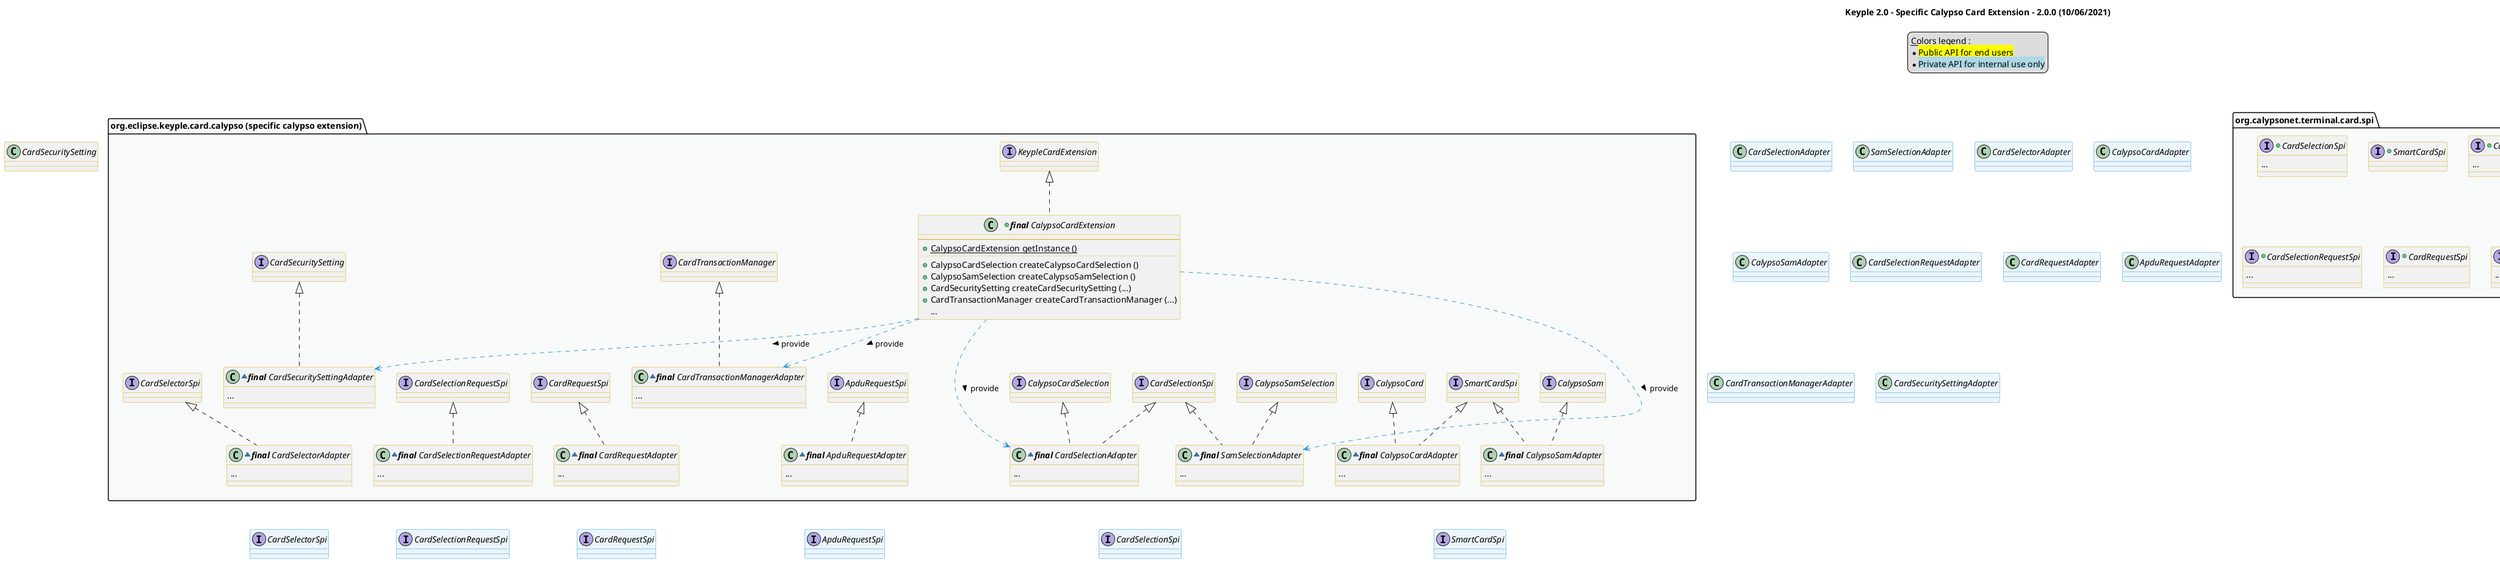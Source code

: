 @startuml
title
    Keyple 2.0 - Specific Calypso Card Extension - 2.0.0 (10/06/2021)
end title

' == THEME ==

'Couleurs issues de : https://htmlcolorcodes.com/fr/tableau-de-couleur/tableau-de-couleur-design-plat/
!define C_GREY1 F8F9F9
!define C_GREY2 F2F3F4
!define C_GREY3 E5E7E9
!define C_GREY4 D7DBDD
!define C_GREY5 CACFD2
!define C_GREY6 BDC3C7
!define C_LINK 3498DB
!define C_USE 27AE60

skinparam Shadowing false
skinparam ClassFontStyle italic
skinparam ClassBorderColor #D4AC0D
skinparam stereotypeABorderColor #A9DCDF
skinparam stereotypeIBorderColor #B4A7E5
skinparam stereotypeCBorderColor #ADD1B2
skinparam stereotypeEBorderColor #EB93DF
' Red
skinparam ClassBackgroundColor<<red>> #FDEDEC
skinparam ClassBorderColor<<red>> #E74C3C
hide <<red>> stereotype
' Purple
skinparam ClassBackgroundColor<<purple>> #F4ECF7
skinparam ClassBorderColor<<purple>> #8E44AD
hide <<purple>> stereotype
' blue
skinparam ClassBackgroundColor<<blue>> #EBF5FB
skinparam ClassBorderColor<<blue>> #3498DB
hide <<blue>> stereotype
' Green
skinparam ClassBackgroundColor<<green>> #E9F7EF
skinparam ClassBorderColor<<green>> #27AE60
hide <<green>> stereotype
' Grey
skinparam ClassBackgroundColor<<grey>> #EAECEE
skinparam ClassBorderColor<<grey>> #2C3E50
hide <<grey>> stereotype

' == CONTENT ==

legend top
    __Colors legend__ :
    * <back:yellow>Public API for end users</back>
    * <back:lightBlue>Private API for internal use only</back>
end legend

package "org.eclipse.keyple.core.common" as commonsApi {
    +interface KeypleCardExtension {
        ...
    }
}
package "org.calypsonet.terminal.reader.selection.spi" as readerSelectionSpi {
    +interface CardSelection {
    }
    +interface SmartCard {
        ...
    }
}
package "org.calypsonet.terminal.calypso" as calypsoApi {
    package "transaction" as calypsoTransactionApi {
        +interface CardSecuritySetting {
            ...
        }
        +interface CardTransactionManager {
            ...
        }
    }
    package "card" as calypsoCardApi {
        +interface CalypsoCardSelection extends CardSelection {
            ...
        }
        +interface CalypsoCard extends SmartCard {
            ...
        }
    }
    package "sam" as calypsoSamApi {
        +interface CalypsoSamSelection extends CardSelection {
            ...
        }
        +interface CalypsoSam extends SmartCard {
            ...
        }
    }
}
package "org.calypsonet.terminal.card.spi" as cardSpi {
    +interface CardSelectionSpi {
        ...
    }
    +interface SmartCardSpi {
    }
    +interface CardSelectorSpi {
        ...
    }
    +interface CardSelectionRequestSpi {
        ...
    }
    +interface CardRequestSpi {
        ...
    }
    +interface ApduRequestSpi {
        ...
    }
}

package "org.eclipse.keyple.card.calypso (specific calypso extension)" as specificExtension {
    +class "**final** CalypsoCardExtension" as CalypsoCardExtension implements KeypleCardExtension {
        --
        +{static} CalypsoCardExtension getInstance ()
        ..
        +CalypsoCardSelection createCalypsoCardSelection ()
        +CalypsoSamSelection createCalypsoSamSelection ()
        +CardSecuritySetting createCardSecuritySetting (...)
        +CardTransactionManager createCardTransactionManager (...)
        ...
    }
    ' Adapters
    together {
        ~class "**final** CardSecuritySettingAdapter" as CardSecuritySettingAdapter implements CardSecuritySetting {
            ...
        }
        ~class "**final** CardTransactionManagerAdapter" as CardTransactionManagerAdapter implements CardTransactionManager {
            ...
        }
        ~class "**final** CardSelectorAdapter" as CardSelectorAdapter implements CardSelectorSpi {
            ...
        }
        ~class "**final** CardSelectionRequestAdapter" as CardSelectionRequestAdapter implements CardSelectionRequestSpi {
            ...
        }
        ~class "**final** CardRequestAdapter" as CardRequestAdapter implements CardRequestSpi {
            ...
        }
        ~class "**final** ApduRequestAdapter" as ApduRequestAdapter implements ApduRequestSpi {
            ...
        }
    }
    together {
        ~class "**final** CardSelectionAdapter" as CardSelectionAdapter implements CalypsoCardSelection, CardSelectionSpi {
            ...
        }
        ~class "**final** CalypsoCardAdapter" as CalypsoCardAdapter implements CalypsoCard, SmartCardSpi {
            ...
        }
        ~class "**final** SamSelectionAdapter" as SamSelectionAdapter implements CalypsoSamSelection, CardSelectionSpi {
            ...
        }
        ~class "**final** CalypsoSamAdapter" as CalypsoSamAdapter implements CalypsoSam, SmartCardSpi {
            ...
        }
    }
}

' Associations

CalypsoCardExtension ..> CardSelectionAdapter #C_LINK : provide >
CalypsoCardExtension ..> SamSelectionAdapter #C_LINK : provide >
CalypsoCardExtension ..> CardSecuritySettingAdapter #C_LINK : provide >
CalypsoCardExtension ..> CardTransactionManagerAdapter #C_LINK : provide >

' == LAYOUT ==

CalypsoCardExtension -[hidden]up- CardSecuritySetting
CardSecuritySettingAdapter -[hidden]- CardSelectorAdapter
CardSelectorAdapter -[hidden]right- CardSelectionRequestAdapter
CardSelectionRequestAdapter -[hidden]right- CardRequestAdapter
CardRequestAdapter -[hidden]right- ApduRequestAdapter
ApduRequestAdapter -[hidden]right- CardSelectionAdapter

CalypsoCardAdapter -[hidden]- SmartCardSpi
CardSelectionAdapter -[hidden]- CardSelectionSpi
CalypsoSamAdapter -[hidden]- SmartCardSpi
SamSelectionAdapter -[hidden]- CardSelectionSpi
CardSelectorAdapter -[hidden]- CardSelectorSpi
CardSelectionRequestAdapter -[hidden]- CardSelectionRequestSpi
CardRequestAdapter -[hidden]- CardRequestSpi
ApduRequestAdapter -[hidden]- ApduRequestSpi

' == STYLE ==

package commonsApi #C_GREY1 {}
package specificExtension #C_GREY1 {}
package cardSpi #C_GREY1 {}
package readerSelectionSpi #C_GREY1 {}
package calypsoApi #C_GREY1 {}
package calypsoTransactionApi #C_GREY2 {}
package calypsoCardApi #C_GREY2 {}

class CardSelectionAdapter <<blue>>
class SamSelectionAdapter <<blue>>
class CardSelectorAdapter <<blue>>
class CalypsoCardAdapter <<blue>>
class CalypsoSamAdapter <<blue>>
class CardSelectionRequestAdapter <<blue>>
class CardRequestAdapter <<blue>>
class ApduRequestAdapter <<blue>>
class CardTransactionManagerAdapter <<blue>>
class CardSecuritySettingAdapter <<blue>>
interface CardSelectionSpi <<blue>>
interface CardSelectorSpi <<blue>>
interface SmartCardSpi <<blue>>
interface CardSelectionRequestSpi <<blue>>
interface CardRequestSpi <<blue>>
interface ApduRequestSpi <<blue>>

@enduml
